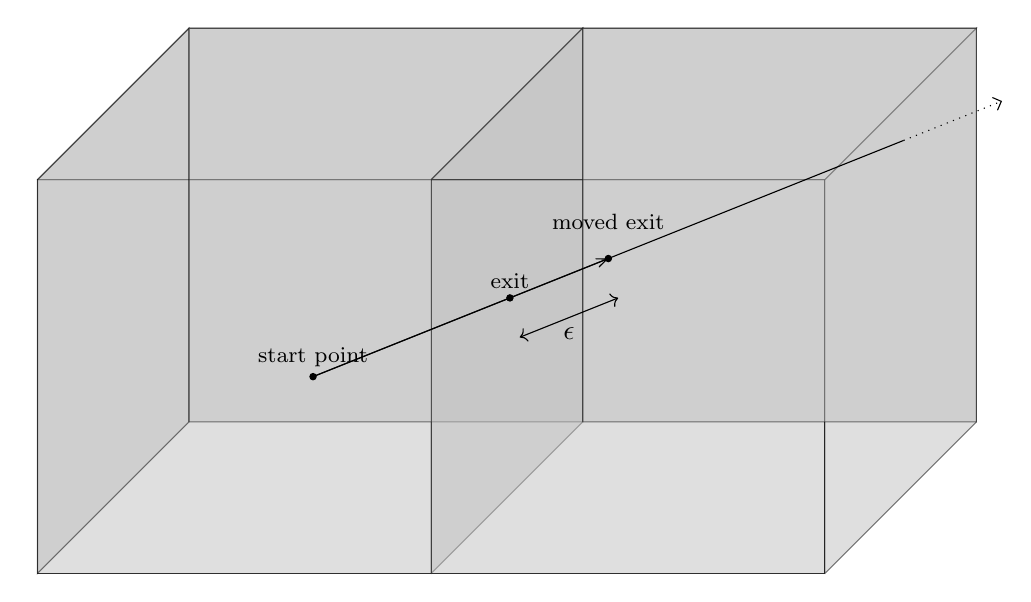 % -*- root: ../mainThesis.tex -*-

\usetikzlibrary{arrows}
\begin{tikzpicture}[scale=5]

    \foreach \y in {0} {
        \foreach \x in {0,1} {
            \draw [] (\x,\y,0) to (\x,\y+1,0) to (\x+1,\y+1,0) to (\x+1,\y,0) to (\x,\y,0) to cycle;
        }
    }


    % Properties
    \draw [fill=lightgray,opacity=.5] (0,0,0) rectangle (1,1,0);
    \draw [fill=lightgray,opacity=.5] (0,1,0) to (0,1,-1) to (1,1,-1) to (1,1,0) to (0,1,0) to cycle;
    \draw [fill=lightgray,opacity=.5] (1,0,0) to (1,0,-1) to (1,1,-1) to (1,1,0) to (1,0,0) to cycle;
    \draw [fill=lightgray,opacity=.5] (0,0,0) to (0,0,-1) to (0,1,-1) to (0,1,0) to (0,0,0) to cycle;
    \draw [fill=lightgray,opacity=.5] (0,0,-1) to (1,0,-1) to (1,1,-1) to (0,1,-1) to (0,0,-1) to cycle;

    \node [] at (.7,.5,0) [anchor=south]{\footnotesize{start point}};
    \draw [fill] (.7,.5,0) circle [radius=0.008];

    

    \draw [fill=lightgray,opacity=.5] (1,0,0) rectangle (2,1,0);
    \draw [fill=lightgray,opacity=.5] (1,1,0) to (1,1,-1) to (2,1,-1) to (2,1,0) to (1,1,0) to cycle;
    \draw [fill=lightgray,opacity=.5] (2,0,0) to (2,0,-1) to (2,1,-1) to (2,1,0) to (2,0,0) to cycle;
    \draw [fill=lightgray,opacity=.5] (1,0,-1) to (2,0,-1) to (2,1,-1) to (1,1,-1) to (1,0,-1) to cycle;

    \node [] at (1.2,.7,0) [anchor=south]{\footnotesize{exit}};
    \draw [fill] (1.2,.7,0) circle [radius=0.008];
    \node [] at (1.45,.85,0) [anchor=south]{\footnotesize{moved exit}};
    \draw [fill] (1.45,.8,0) circle [radius=0.008];

    \node [] at (1.35, .65, 0) [anchor=north]{$\epsilon$};

    \draw [] (.7,.5,0) to (2.2,1.1,0);
    \draw [- angle 90, dotted] (2.2,1.1,0) to (2.45,1.2,0);
    \draw [- angle 45] (.7,.5,0) to (1.45,.8,0);

    \draw [<->] (1.225,.6,0) to (1.475,.7,0);



\end{tikzpicture}
